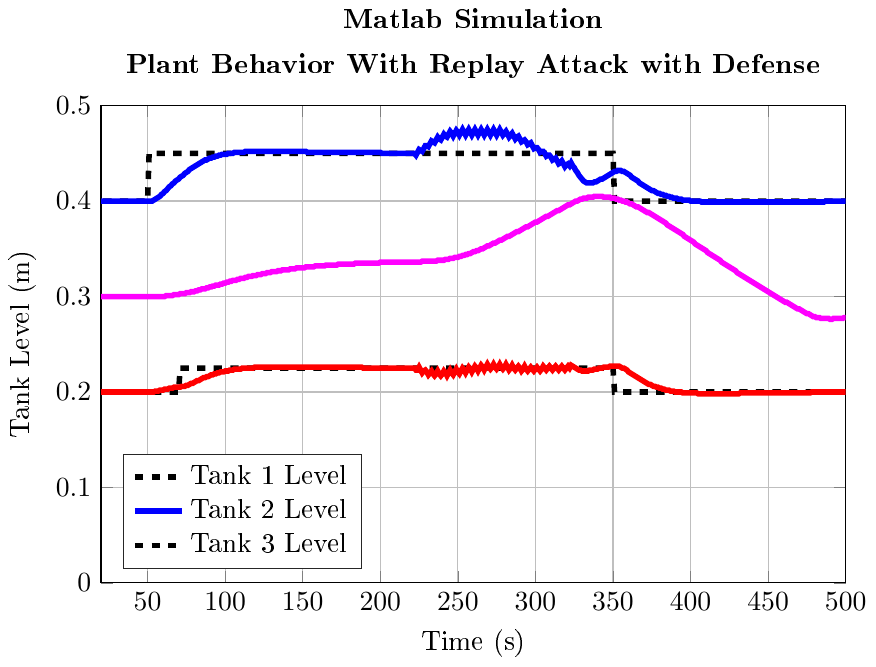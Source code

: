 % This file was created by matlab2tikz.
%
\documentclass[tikz]{standalone}
\usepackage[T1]{fontenc}
\usepackage[utf8]{inputenc}
\usepackage{pgfplots}
\usepackage{grffile}
\pgfplotsset{compat=newest}
\usetikzlibrary{plotmarks}
\usepgfplotslibrary{patchplots}
\usepackage{amsmath}

\begin{document}
\definecolor{mycolor1}{rgb}{1.0,0.0,1.0}%
%
\begin{tikzpicture}

\begin{axis}[%
width=0.78\columnwidth,
height=0.5\columnwidth,
at={(0\columnwidth,0\columnwidth)},
scale only axis,
xmin=20,
xmax=500,
xlabel={Time (s)},
xmajorgrids,
ymin=0,
ymax=0.5,
ylabel={Tank Level (m)},
ymajorgrids,
axis background/.style={fill=white},
title style={font=\bfseries,align=center},
title={Matlab Simulation\\[1ex]Plant Behavior With Replay Attack with Defense},
legend style={at={(0.03,0.03)},anchor=south west,legend cell align=left,align=left,draw=white!15!black}
]
\addplot [color=black,dashed,line width=2.0pt]
  table[row sep=crcr]{%
0	0.4\\
1	0.4\\
2	0.4\\
3	0.4\\
4	0.4\\
5	0.4\\
6	0.4\\
7	0.4\\
8	0.4\\
9	0.4\\
10	0.4\\
11	0.4\\
12	0.4\\
13	0.4\\
14	0.4\\
15	0.4\\
16	0.4\\
17	0.4\\
18	0.4\\
19	0.4\\
20	0.4\\
21	0.4\\
22	0.4\\
23	0.4\\
24	0.4\\
25	0.4\\
26	0.4\\
27	0.4\\
28	0.4\\
29	0.4\\
30	0.4\\
31	0.4\\
32	0.4\\
33	0.4\\
34	0.4\\
35	0.4\\
36	0.4\\
37	0.4\\
38	0.4\\
39	0.4\\
40	0.4\\
41	0.4\\
42	0.4\\
43	0.4\\
44	0.4\\
45	0.4\\
46	0.4\\
47	0.4\\
48	0.4\\
49	0.4\\
50	0.4\\
51	0.45\\
52	0.45\\
53	0.45\\
54	0.45\\
55	0.45\\
56	0.45\\
57	0.45\\
58	0.45\\
59	0.45\\
60	0.45\\
61	0.45\\
62	0.45\\
63	0.45\\
64	0.45\\
65	0.45\\
66	0.45\\
67	0.45\\
68	0.45\\
69	0.45\\
70	0.45\\
71	0.45\\
72	0.45\\
73	0.45\\
74	0.45\\
75	0.45\\
76	0.45\\
77	0.45\\
78	0.45\\
79	0.45\\
80	0.45\\
81	0.45\\
82	0.45\\
83	0.45\\
84	0.45\\
85	0.45\\
86	0.45\\
87	0.45\\
88	0.45\\
89	0.45\\
90	0.45\\
91	0.45\\
92	0.45\\
93	0.45\\
94	0.45\\
95	0.45\\
96	0.45\\
97	0.45\\
98	0.45\\
99	0.45\\
100	0.45\\
101	0.45\\
102	0.45\\
103	0.45\\
104	0.45\\
105	0.45\\
106	0.45\\
107	0.45\\
108	0.45\\
109	0.45\\
110	0.45\\
111	0.45\\
112	0.45\\
113	0.45\\
114	0.45\\
115	0.45\\
116	0.45\\
117	0.45\\
118	0.45\\
119	0.45\\
120	0.45\\
121	0.45\\
122	0.45\\
123	0.45\\
124	0.45\\
125	0.45\\
126	0.45\\
127	0.45\\
128	0.45\\
129	0.45\\
130	0.45\\
131	0.45\\
132	0.45\\
133	0.45\\
134	0.45\\
135	0.45\\
136	0.45\\
137	0.45\\
138	0.45\\
139	0.45\\
140	0.45\\
141	0.45\\
142	0.45\\
143	0.45\\
144	0.45\\
145	0.45\\
146	0.45\\
147	0.45\\
148	0.45\\
149	0.45\\
150	0.45\\
151	0.45\\
152	0.45\\
153	0.45\\
154	0.45\\
155	0.45\\
156	0.45\\
157	0.45\\
158	0.45\\
159	0.45\\
160	0.45\\
161	0.45\\
162	0.45\\
163	0.45\\
164	0.45\\
165	0.45\\
166	0.45\\
167	0.45\\
168	0.45\\
169	0.45\\
170	0.45\\
171	0.45\\
172	0.45\\
173	0.45\\
174	0.45\\
175	0.45\\
176	0.45\\
177	0.45\\
178	0.45\\
179	0.45\\
180	0.45\\
181	0.45\\
182	0.45\\
183	0.45\\
184	0.45\\
185	0.45\\
186	0.45\\
187	0.45\\
188	0.45\\
189	0.45\\
190	0.45\\
191	0.45\\
192	0.45\\
193	0.45\\
194	0.45\\
195	0.45\\
196	0.45\\
197	0.45\\
198	0.45\\
199	0.45\\
200	0.45\\
201	0.45\\
202	0.45\\
203	0.45\\
204	0.45\\
205	0.45\\
206	0.45\\
207	0.45\\
208	0.45\\
209	0.45\\
210	0.45\\
211	0.45\\
212	0.45\\
213	0.45\\
214	0.45\\
215	0.45\\
216	0.45\\
217	0.45\\
218	0.45\\
219	0.45\\
220	0.45\\
221	0.45\\
222	0.45\\
223	0.45\\
224	0.45\\
225	0.45\\
226	0.45\\
227	0.45\\
228	0.45\\
229	0.45\\
230	0.45\\
231	0.45\\
232	0.45\\
233	0.45\\
234	0.45\\
235	0.45\\
236	0.45\\
237	0.45\\
238	0.45\\
239	0.45\\
240	0.45\\
241	0.45\\
242	0.45\\
243	0.45\\
244	0.45\\
245	0.45\\
246	0.45\\
247	0.45\\
248	0.45\\
249	0.45\\
250	0.45\\
251	0.45\\
252	0.45\\
253	0.45\\
254	0.45\\
255	0.45\\
256	0.45\\
257	0.45\\
258	0.45\\
259	0.45\\
260	0.45\\
261	0.45\\
262	0.45\\
263	0.45\\
264	0.45\\
265	0.45\\
266	0.45\\
267	0.45\\
268	0.45\\
269	0.45\\
270	0.45\\
271	0.45\\
272	0.45\\
273	0.45\\
274	0.45\\
275	0.45\\
276	0.45\\
277	0.45\\
278	0.45\\
279	0.45\\
280	0.45\\
281	0.45\\
282	0.45\\
283	0.45\\
284	0.45\\
285	0.45\\
286	0.45\\
287	0.45\\
288	0.45\\
289	0.45\\
290	0.45\\
291	0.45\\
292	0.45\\
293	0.45\\
294	0.45\\
295	0.45\\
296	0.45\\
297	0.45\\
298	0.45\\
299	0.45\\
300	0.45\\
301	0.45\\
302	0.45\\
303	0.45\\
304	0.45\\
305	0.45\\
306	0.45\\
307	0.45\\
308	0.45\\
309	0.45\\
310	0.45\\
311	0.45\\
312	0.45\\
313	0.45\\
314	0.45\\
315	0.45\\
316	0.45\\
317	0.45\\
318	0.45\\
319	0.45\\
320	0.45\\
321	0.45\\
322	0.45\\
323	0.45\\
324	0.45\\
325	0.45\\
326	0.45\\
327	0.45\\
328	0.45\\
329	0.45\\
330	0.45\\
331	0.45\\
332	0.45\\
333	0.45\\
334	0.45\\
335	0.45\\
336	0.45\\
337	0.45\\
338	0.45\\
339	0.45\\
340	0.45\\
341	0.45\\
342	0.45\\
343	0.45\\
344	0.45\\
345	0.45\\
346	0.45\\
347	0.45\\
348	0.45\\
349	0.45\\
350	0.45\\
351	0.4\\
352	0.4\\
353	0.4\\
354	0.4\\
355	0.4\\
356	0.4\\
357	0.4\\
358	0.4\\
359	0.4\\
360	0.4\\
361	0.4\\
362	0.4\\
363	0.4\\
364	0.4\\
365	0.4\\
366	0.4\\
367	0.4\\
368	0.4\\
369	0.4\\
370	0.4\\
371	0.4\\
372	0.4\\
373	0.4\\
374	0.4\\
375	0.4\\
376	0.4\\
377	0.4\\
378	0.4\\
379	0.4\\
380	0.4\\
381	0.4\\
382	0.4\\
383	0.4\\
384	0.4\\
385	0.4\\
386	0.4\\
387	0.4\\
388	0.4\\
389	0.4\\
390	0.4\\
391	0.4\\
392	0.4\\
393	0.4\\
394	0.4\\
395	0.4\\
396	0.4\\
397	0.4\\
398	0.4\\
399	0.4\\
400	0.4\\
401	0.4\\
402	0.4\\
403	0.4\\
404	0.4\\
405	0.4\\
406	0.4\\
407	0.4\\
408	0.4\\
409	0.4\\
410	0.4\\
411	0.4\\
412	0.4\\
413	0.4\\
414	0.4\\
415	0.4\\
416	0.4\\
417	0.4\\
418	0.4\\
419	0.4\\
420	0.4\\
421	0.4\\
422	0.4\\
423	0.4\\
424	0.4\\
425	0.4\\
426	0.4\\
427	0.4\\
428	0.4\\
429	0.4\\
430	0.4\\
431	0.4\\
432	0.4\\
433	0.4\\
434	0.4\\
435	0.4\\
436	0.4\\
437	0.4\\
438	0.4\\
439	0.4\\
440	0.4\\
441	0.4\\
442	0.4\\
443	0.4\\
444	0.4\\
445	0.4\\
446	0.4\\
447	0.4\\
448	0.4\\
449	0.4\\
450	0.4\\
451	0.4\\
452	0.4\\
453	0.4\\
454	0.4\\
455	0.4\\
456	0.4\\
457	0.4\\
458	0.4\\
459	0.4\\
460	0.4\\
461	0.4\\
462	0.4\\
463	0.4\\
464	0.4\\
465	0.4\\
466	0.4\\
467	0.4\\
468	0.4\\
469	0.4\\
470	0.4\\
471	0.4\\
472	0.4\\
473	0.4\\
474	0.4\\
475	0.4\\
476	0.4\\
477	0.4\\
478	0.4\\
479	0.4\\
480	0.4\\
481	0.4\\
482	0.4\\
483	0.4\\
484	0.4\\
485	0.4\\
486	0.4\\
487	0.4\\
488	0.4\\
489	0.4\\
490	0.4\\
491	0.4\\
492	0.4\\
493	0.4\\
494	0.4\\
495	0.4\\
496	0.4\\
497	0.4\\
498	0.4\\
499	0.4\\
500	0.4\\
};
\addlegendentry{Tank 1 Level};

\addplot [color=blue,solid,line width=2.0pt]
  table[row sep=crcr]{%
0	0.4\\
1	0.4\\
2	0.4\\
3	0.4\\
4	0.4\\
5	0.4\\
6	0.4\\
7	0.4\\
8	0.4\\
9	0.4\\
10	0.4\\
11	0.4\\
12	0.4\\
13	0.4\\
14	0.4\\
15	0.4\\
16	0.4\\
17	0.4\\
18	0.4\\
19	0.4\\
20	0.4\\
21	0.4\\
22	0.4\\
23	0.4\\
24	0.4\\
25	0.4\\
26	0.4\\
27	0.4\\
28	0.4\\
29	0.4\\
30	0.4\\
31	0.4\\
32	0.4\\
33	0.4\\
34	0.4\\
35	0.4\\
36	0.4\\
37	0.4\\
38	0.4\\
39	0.4\\
40	0.4\\
41	0.4\\
42	0.4\\
43	0.4\\
44	0.4\\
45	0.4\\
46	0.4\\
47	0.4\\
48	0.4\\
49	0.4\\
50	0.4\\
51	0.4\\
52	0.4\\
53	0.4\\
54	0.401\\
55	0.402\\
56	0.403\\
57	0.404\\
58	0.405\\
59	0.407\\
60	0.408\\
61	0.41\\
62	0.411\\
63	0.413\\
64	0.415\\
65	0.416\\
66	0.418\\
67	0.419\\
68	0.421\\
69	0.422\\
70	0.423\\
71	0.425\\
72	0.426\\
73	0.427\\
74	0.429\\
75	0.43\\
76	0.431\\
77	0.433\\
78	0.434\\
79	0.435\\
80	0.436\\
81	0.437\\
82	0.438\\
83	0.439\\
84	0.44\\
85	0.441\\
86	0.442\\
87	0.443\\
88	0.443\\
89	0.444\\
90	0.445\\
91	0.445\\
92	0.446\\
93	0.446\\
94	0.447\\
95	0.447\\
96	0.448\\
97	0.448\\
98	0.449\\
99	0.449\\
100	0.449\\
101	0.449\\
102	0.45\\
103	0.45\\
104	0.45\\
105	0.45\\
106	0.451\\
107	0.451\\
108	0.451\\
109	0.451\\
110	0.451\\
111	0.451\\
112	0.451\\
113	0.452\\
114	0.452\\
115	0.452\\
116	0.452\\
117	0.452\\
118	0.452\\
119	0.452\\
120	0.452\\
121	0.452\\
122	0.452\\
123	0.452\\
124	0.452\\
125	0.452\\
126	0.452\\
127	0.452\\
128	0.452\\
129	0.452\\
130	0.452\\
131	0.452\\
132	0.452\\
133	0.452\\
134	0.452\\
135	0.452\\
136	0.452\\
137	0.452\\
138	0.452\\
139	0.452\\
140	0.452\\
141	0.452\\
142	0.452\\
143	0.452\\
144	0.452\\
145	0.452\\
146	0.452\\
147	0.452\\
148	0.452\\
149	0.452\\
150	0.452\\
151	0.452\\
152	0.452\\
153	0.451\\
154	0.451\\
155	0.451\\
156	0.451\\
157	0.451\\
158	0.451\\
159	0.451\\
160	0.451\\
161	0.451\\
162	0.451\\
163	0.451\\
164	0.451\\
165	0.451\\
166	0.451\\
167	0.451\\
168	0.451\\
169	0.451\\
170	0.451\\
171	0.451\\
172	0.451\\
173	0.451\\
174	0.451\\
175	0.451\\
176	0.451\\
177	0.451\\
178	0.451\\
179	0.451\\
180	0.451\\
181	0.451\\
182	0.451\\
183	0.451\\
184	0.451\\
185	0.451\\
186	0.451\\
187	0.451\\
188	0.451\\
189	0.451\\
190	0.451\\
191	0.451\\
192	0.451\\
193	0.451\\
194	0.451\\
195	0.451\\
196	0.451\\
197	0.451\\
198	0.451\\
199	0.451\\
200	0.451\\
201	0.45\\
202	0.45\\
203	0.45\\
204	0.45\\
205	0.45\\
206	0.45\\
207	0.45\\
208	0.45\\
209	0.45\\
210	0.45\\
211	0.45\\
212	0.45\\
213	0.45\\
214	0.45\\
215	0.45\\
216	0.45\\
217	0.45\\
218	0.45\\
219	0.45\\
220	0.45\\
221	0.45\\
222	0.45\\
223	0.448\\
224	0.451\\
225	0.454\\
226	0.453\\
227	0.452\\
228	0.455\\
229	0.458\\
230	0.458\\
231	0.457\\
232	0.46\\
233	0.463\\
234	0.462\\
235	0.461\\
236	0.464\\
237	0.467\\
238	0.465\\
239	0.464\\
240	0.467\\
241	0.47\\
242	0.468\\
243	0.467\\
244	0.47\\
245	0.473\\
246	0.471\\
247	0.468\\
248	0.471\\
249	0.474\\
250	0.472\\
251	0.469\\
252	0.472\\
253	0.475\\
254	0.472\\
255	0.469\\
256	0.472\\
257	0.475\\
258	0.472\\
259	0.469\\
260	0.472\\
261	0.475\\
262	0.472\\
263	0.469\\
264	0.472\\
265	0.475\\
266	0.472\\
267	0.469\\
268	0.472\\
269	0.475\\
270	0.472\\
271	0.469\\
272	0.472\\
273	0.475\\
274	0.472\\
275	0.469\\
276	0.472\\
277	0.475\\
278	0.472\\
279	0.469\\
280	0.471\\
281	0.473\\
282	0.47\\
283	0.467\\
284	0.469\\
285	0.471\\
286	0.468\\
287	0.465\\
288	0.467\\
289	0.468\\
290	0.465\\
291	0.462\\
292	0.463\\
293	0.464\\
294	0.462\\
295	0.459\\
296	0.46\\
297	0.461\\
298	0.458\\
299	0.455\\
300	0.456\\
301	0.456\\
302	0.454\\
303	0.451\\
304	0.452\\
305	0.452\\
306	0.45\\
307	0.447\\
308	0.448\\
309	0.448\\
310	0.446\\
311	0.443\\
312	0.444\\
313	0.445\\
314	0.442\\
315	0.439\\
316	0.44\\
317	0.442\\
318	0.439\\
319	0.436\\
320	0.438\\
321	0.439\\
322	0.437\\
323	0.44\\
324	0.437\\
325	0.435\\
326	0.432\\
327	0.43\\
328	0.427\\
329	0.425\\
330	0.423\\
331	0.421\\
332	0.42\\
333	0.419\\
334	0.419\\
335	0.419\\
336	0.419\\
337	0.419\\
338	0.42\\
339	0.42\\
340	0.421\\
341	0.422\\
342	0.423\\
343	0.423\\
344	0.424\\
345	0.425\\
346	0.426\\
347	0.427\\
348	0.428\\
349	0.429\\
350	0.43\\
351	0.431\\
352	0.431\\
353	0.432\\
354	0.432\\
355	0.432\\
356	0.431\\
357	0.431\\
358	0.43\\
359	0.429\\
360	0.428\\
361	0.427\\
362	0.425\\
363	0.424\\
364	0.423\\
365	0.422\\
366	0.421\\
367	0.419\\
368	0.418\\
369	0.417\\
370	0.416\\
371	0.415\\
372	0.414\\
373	0.413\\
374	0.412\\
375	0.411\\
376	0.411\\
377	0.41\\
378	0.409\\
379	0.408\\
380	0.408\\
381	0.407\\
382	0.407\\
383	0.406\\
384	0.406\\
385	0.405\\
386	0.405\\
387	0.404\\
388	0.404\\
389	0.403\\
390	0.403\\
391	0.403\\
392	0.402\\
393	0.402\\
394	0.402\\
395	0.401\\
396	0.401\\
397	0.401\\
398	0.401\\
399	0.401\\
400	0.4\\
401	0.4\\
402	0.4\\
403	0.4\\
404	0.4\\
405	0.4\\
406	0.4\\
407	0.399\\
408	0.399\\
409	0.399\\
410	0.399\\
411	0.399\\
412	0.399\\
413	0.399\\
414	0.399\\
415	0.399\\
416	0.399\\
417	0.399\\
418	0.399\\
419	0.399\\
420	0.399\\
421	0.399\\
422	0.399\\
423	0.399\\
424	0.399\\
425	0.399\\
426	0.399\\
427	0.399\\
428	0.399\\
429	0.399\\
430	0.399\\
431	0.399\\
432	0.399\\
433	0.399\\
434	0.399\\
435	0.399\\
436	0.399\\
437	0.399\\
438	0.399\\
439	0.399\\
440	0.399\\
441	0.399\\
442	0.399\\
443	0.399\\
444	0.399\\
445	0.399\\
446	0.399\\
447	0.399\\
448	0.399\\
449	0.399\\
450	0.399\\
451	0.399\\
452	0.399\\
453	0.399\\
454	0.399\\
455	0.399\\
456	0.399\\
457	0.399\\
458	0.399\\
459	0.399\\
460	0.399\\
461	0.399\\
462	0.399\\
463	0.399\\
464	0.399\\
465	0.399\\
466	0.399\\
467	0.399\\
468	0.399\\
469	0.399\\
470	0.399\\
471	0.399\\
472	0.399\\
473	0.399\\
474	0.399\\
475	0.399\\
476	0.399\\
477	0.399\\
478	0.399\\
479	0.399\\
480	0.399\\
481	0.399\\
482	0.399\\
483	0.399\\
484	0.399\\
485	0.399\\
486	0.399\\
487	0.4\\
488	0.4\\
489	0.4\\
490	0.4\\
491	0.4\\
492	0.4\\
493	0.4\\
494	0.4\\
495	0.4\\
496	0.4\\
497	0.4\\
498	0.4\\
499	0.4\\
500	0.4\\
};
\addlegendentry{Tank 2 Level};

\addplot [color=black,dashed,line width=2.0pt]
  table[row sep=crcr]{%
0	0.2\\
1	0.2\\
2	0.2\\
3	0.2\\
4	0.2\\
5	0.2\\
6	0.2\\
7	0.2\\
8	0.2\\
9	0.2\\
10	0.2\\
11	0.2\\
12	0.2\\
13	0.2\\
14	0.2\\
15	0.2\\
16	0.2\\
17	0.2\\
18	0.2\\
19	0.2\\
20	0.2\\
21	0.2\\
22	0.2\\
23	0.2\\
24	0.2\\
25	0.2\\
26	0.2\\
27	0.2\\
28	0.2\\
29	0.2\\
30	0.2\\
31	0.2\\
32	0.2\\
33	0.2\\
34	0.2\\
35	0.2\\
36	0.2\\
37	0.2\\
38	0.2\\
39	0.2\\
40	0.2\\
41	0.2\\
42	0.2\\
43	0.2\\
44	0.2\\
45	0.2\\
46	0.2\\
47	0.2\\
48	0.2\\
49	0.2\\
50	0.2\\
51	0.2\\
52	0.2\\
53	0.2\\
54	0.2\\
55	0.2\\
56	0.2\\
57	0.2\\
58	0.2\\
59	0.2\\
60	0.2\\
61	0.2\\
62	0.2\\
63	0.2\\
64	0.2\\
65	0.2\\
66	0.2\\
67	0.2\\
68	0.2\\
69	0.2\\
70	0.2\\
71	0.225\\
72	0.225\\
73	0.225\\
74	0.225\\
75	0.225\\
76	0.225\\
77	0.225\\
78	0.225\\
79	0.225\\
80	0.225\\
81	0.225\\
82	0.225\\
83	0.225\\
84	0.225\\
85	0.225\\
86	0.225\\
87	0.225\\
88	0.225\\
89	0.225\\
90	0.225\\
91	0.225\\
92	0.225\\
93	0.225\\
94	0.225\\
95	0.225\\
96	0.225\\
97	0.225\\
98	0.225\\
99	0.225\\
100	0.225\\
101	0.225\\
102	0.225\\
103	0.225\\
104	0.225\\
105	0.225\\
106	0.225\\
107	0.225\\
108	0.225\\
109	0.225\\
110	0.225\\
111	0.225\\
112	0.225\\
113	0.225\\
114	0.225\\
115	0.225\\
116	0.225\\
117	0.225\\
118	0.225\\
119	0.225\\
120	0.225\\
121	0.225\\
122	0.225\\
123	0.225\\
124	0.225\\
125	0.225\\
126	0.225\\
127	0.225\\
128	0.225\\
129	0.225\\
130	0.225\\
131	0.225\\
132	0.225\\
133	0.225\\
134	0.225\\
135	0.225\\
136	0.225\\
137	0.225\\
138	0.225\\
139	0.225\\
140	0.225\\
141	0.225\\
142	0.225\\
143	0.225\\
144	0.225\\
145	0.225\\
146	0.225\\
147	0.225\\
148	0.225\\
149	0.225\\
150	0.225\\
151	0.225\\
152	0.225\\
153	0.225\\
154	0.225\\
155	0.225\\
156	0.225\\
157	0.225\\
158	0.225\\
159	0.225\\
160	0.225\\
161	0.225\\
162	0.225\\
163	0.225\\
164	0.225\\
165	0.225\\
166	0.225\\
167	0.225\\
168	0.225\\
169	0.225\\
170	0.225\\
171	0.225\\
172	0.225\\
173	0.225\\
174	0.225\\
175	0.225\\
176	0.225\\
177	0.225\\
178	0.225\\
179	0.225\\
180	0.225\\
181	0.225\\
182	0.225\\
183	0.225\\
184	0.225\\
185	0.225\\
186	0.225\\
187	0.225\\
188	0.225\\
189	0.225\\
190	0.225\\
191	0.225\\
192	0.225\\
193	0.225\\
194	0.225\\
195	0.225\\
196	0.225\\
197	0.225\\
198	0.225\\
199	0.225\\
200	0.225\\
201	0.225\\
202	0.225\\
203	0.225\\
204	0.225\\
205	0.225\\
206	0.225\\
207	0.225\\
208	0.225\\
209	0.225\\
210	0.225\\
211	0.225\\
212	0.225\\
213	0.225\\
214	0.225\\
215	0.225\\
216	0.225\\
217	0.225\\
218	0.225\\
219	0.225\\
220	0.225\\
221	0.225\\
222	0.225\\
223	0.225\\
224	0.225\\
225	0.225\\
226	0.225\\
227	0.225\\
228	0.225\\
229	0.225\\
230	0.225\\
231	0.225\\
232	0.225\\
233	0.225\\
234	0.225\\
235	0.225\\
236	0.225\\
237	0.225\\
238	0.225\\
239	0.225\\
240	0.225\\
241	0.225\\
242	0.225\\
243	0.225\\
244	0.225\\
245	0.225\\
246	0.225\\
247	0.225\\
248	0.225\\
249	0.225\\
250	0.225\\
251	0.225\\
252	0.225\\
253	0.225\\
254	0.225\\
255	0.225\\
256	0.225\\
257	0.225\\
258	0.225\\
259	0.225\\
260	0.225\\
261	0.225\\
262	0.225\\
263	0.225\\
264	0.225\\
265	0.225\\
266	0.225\\
267	0.225\\
268	0.225\\
269	0.225\\
270	0.225\\
271	0.225\\
272	0.225\\
273	0.225\\
274	0.225\\
275	0.225\\
276	0.225\\
277	0.225\\
278	0.225\\
279	0.225\\
280	0.225\\
281	0.225\\
282	0.225\\
283	0.225\\
284	0.225\\
285	0.225\\
286	0.225\\
287	0.225\\
288	0.225\\
289	0.225\\
290	0.225\\
291	0.225\\
292	0.225\\
293	0.225\\
294	0.225\\
295	0.225\\
296	0.225\\
297	0.225\\
298	0.225\\
299	0.225\\
300	0.225\\
301	0.225\\
302	0.225\\
303	0.225\\
304	0.225\\
305	0.225\\
306	0.225\\
307	0.225\\
308	0.225\\
309	0.225\\
310	0.225\\
311	0.225\\
312	0.225\\
313	0.225\\
314	0.225\\
315	0.225\\
316	0.225\\
317	0.225\\
318	0.225\\
319	0.225\\
320	0.225\\
321	0.225\\
322	0.225\\
323	0.225\\
324	0.225\\
325	0.225\\
326	0.225\\
327	0.225\\
328	0.225\\
329	0.225\\
330	0.225\\
331	0.225\\
332	0.225\\
333	0.225\\
334	0.225\\
335	0.225\\
336	0.225\\
337	0.225\\
338	0.225\\
339	0.225\\
340	0.225\\
341	0.225\\
342	0.225\\
343	0.225\\
344	0.225\\
345	0.225\\
346	0.225\\
347	0.225\\
348	0.225\\
349	0.225\\
350	0.225\\
351	0.2\\
352	0.2\\
353	0.2\\
354	0.2\\
355	0.2\\
356	0.2\\
357	0.2\\
358	0.2\\
359	0.2\\
360	0.2\\
361	0.2\\
362	0.2\\
363	0.2\\
364	0.2\\
365	0.2\\
366	0.2\\
367	0.2\\
368	0.2\\
369	0.2\\
370	0.2\\
371	0.2\\
372	0.2\\
373	0.2\\
374	0.2\\
375	0.2\\
376	0.2\\
377	0.2\\
378	0.2\\
379	0.2\\
380	0.2\\
381	0.2\\
382	0.2\\
383	0.2\\
384	0.2\\
385	0.2\\
386	0.2\\
387	0.2\\
388	0.2\\
389	0.2\\
390	0.2\\
391	0.2\\
392	0.2\\
393	0.2\\
394	0.2\\
395	0.2\\
396	0.2\\
397	0.2\\
398	0.2\\
399	0.2\\
400	0.2\\
401	0.2\\
402	0.2\\
403	0.2\\
404	0.2\\
405	0.2\\
406	0.2\\
407	0.2\\
408	0.2\\
409	0.2\\
410	0.2\\
411	0.2\\
412	0.2\\
413	0.2\\
414	0.2\\
415	0.2\\
416	0.2\\
417	0.2\\
418	0.2\\
419	0.2\\
420	0.2\\
421	0.2\\
422	0.2\\
423	0.2\\
424	0.2\\
425	0.2\\
426	0.2\\
427	0.2\\
428	0.2\\
429	0.2\\
430	0.2\\
431	0.2\\
432	0.2\\
433	0.2\\
434	0.2\\
435	0.2\\
436	0.2\\
437	0.2\\
438	0.2\\
439	0.2\\
440	0.2\\
441	0.2\\
442	0.2\\
443	0.2\\
444	0.2\\
445	0.2\\
446	0.2\\
447	0.2\\
448	0.2\\
449	0.2\\
450	0.2\\
451	0.2\\
452	0.2\\
453	0.2\\
454	0.2\\
455	0.2\\
456	0.2\\
457	0.2\\
458	0.2\\
459	0.2\\
460	0.2\\
461	0.2\\
462	0.2\\
463	0.2\\
464	0.2\\
465	0.2\\
466	0.2\\
467	0.2\\
468	0.2\\
469	0.2\\
470	0.2\\
471	0.2\\
472	0.2\\
473	0.2\\
474	0.2\\
475	0.2\\
476	0.2\\
477	0.2\\
478	0.2\\
479	0.2\\
480	0.2\\
481	0.2\\
482	0.2\\
483	0.2\\
484	0.2\\
485	0.2\\
486	0.2\\
487	0.2\\
488	0.2\\
489	0.2\\
490	0.2\\
491	0.2\\
492	0.2\\
493	0.2\\
494	0.2\\
495	0.2\\
496	0.2\\
497	0.2\\
498	0.2\\
499	0.2\\
500	0.2\\
};
\addlegendentry{Tank 3 Level};

\addplot [color=red,solid,line width=2.0pt,forget plot]
  table[row sep=crcr]{%
0	0.2\\
1	0.2\\
2	0.2\\
3	0.2\\
4	0.2\\
5	0.2\\
6	0.2\\
7	0.2\\
8	0.2\\
9	0.2\\
10	0.2\\
11	0.2\\
12	0.2\\
13	0.2\\
14	0.2\\
15	0.2\\
16	0.2\\
17	0.2\\
18	0.2\\
19	0.2\\
20	0.2\\
21	0.2\\
22	0.2\\
23	0.2\\
24	0.2\\
25	0.2\\
26	0.2\\
27	0.2\\
28	0.2\\
29	0.2\\
30	0.2\\
31	0.2\\
32	0.2\\
33	0.2\\
34	0.2\\
35	0.2\\
36	0.2\\
37	0.2\\
38	0.2\\
39	0.2\\
40	0.2\\
41	0.2\\
42	0.2\\
43	0.2\\
44	0.2\\
45	0.2\\
46	0.2\\
47	0.2\\
48	0.2\\
49	0.2\\
50	0.2\\
51	0.2\\
52	0.2\\
53	0.2\\
54	0.2\\
55	0.201\\
56	0.201\\
57	0.201\\
58	0.202\\
59	0.202\\
60	0.202\\
61	0.203\\
62	0.203\\
63	0.203\\
64	0.204\\
65	0.204\\
66	0.204\\
67	0.205\\
68	0.205\\
69	0.205\\
70	0.205\\
71	0.205\\
72	0.206\\
73	0.206\\
74	0.206\\
75	0.207\\
76	0.207\\
77	0.208\\
78	0.209\\
79	0.209\\
80	0.21\\
81	0.211\\
82	0.212\\
83	0.212\\
84	0.213\\
85	0.214\\
86	0.215\\
87	0.215\\
88	0.216\\
89	0.216\\
90	0.217\\
91	0.218\\
92	0.218\\
93	0.219\\
94	0.219\\
95	0.22\\
96	0.22\\
97	0.221\\
98	0.221\\
99	0.221\\
100	0.222\\
101	0.222\\
102	0.222\\
103	0.223\\
104	0.223\\
105	0.223\\
106	0.224\\
107	0.224\\
108	0.224\\
109	0.224\\
110	0.224\\
111	0.225\\
112	0.225\\
113	0.225\\
114	0.225\\
115	0.225\\
116	0.225\\
117	0.225\\
118	0.225\\
119	0.226\\
120	0.226\\
121	0.226\\
122	0.226\\
123	0.226\\
124	0.226\\
125	0.226\\
126	0.226\\
127	0.226\\
128	0.226\\
129	0.226\\
130	0.226\\
131	0.226\\
132	0.226\\
133	0.226\\
134	0.226\\
135	0.226\\
136	0.226\\
137	0.226\\
138	0.226\\
139	0.226\\
140	0.226\\
141	0.226\\
142	0.226\\
143	0.226\\
144	0.226\\
145	0.226\\
146	0.226\\
147	0.226\\
148	0.226\\
149	0.226\\
150	0.226\\
151	0.226\\
152	0.226\\
153	0.226\\
154	0.226\\
155	0.226\\
156	0.226\\
157	0.226\\
158	0.226\\
159	0.226\\
160	0.226\\
161	0.226\\
162	0.226\\
163	0.226\\
164	0.226\\
165	0.226\\
166	0.226\\
167	0.226\\
168	0.226\\
169	0.226\\
170	0.226\\
171	0.226\\
172	0.226\\
173	0.226\\
174	0.226\\
175	0.226\\
176	0.226\\
177	0.226\\
178	0.226\\
179	0.226\\
180	0.226\\
181	0.226\\
182	0.226\\
183	0.226\\
184	0.226\\
185	0.226\\
186	0.226\\
187	0.226\\
188	0.226\\
189	0.225\\
190	0.225\\
191	0.225\\
192	0.225\\
193	0.225\\
194	0.225\\
195	0.225\\
196	0.225\\
197	0.225\\
198	0.225\\
199	0.225\\
200	0.225\\
201	0.225\\
202	0.225\\
203	0.225\\
204	0.225\\
205	0.225\\
206	0.225\\
207	0.225\\
208	0.225\\
209	0.225\\
210	0.225\\
211	0.225\\
212	0.225\\
213	0.225\\
214	0.225\\
215	0.225\\
216	0.225\\
217	0.225\\
218	0.225\\
219	0.225\\
220	0.225\\
221	0.225\\
222	0.225\\
223	0.223\\
224	0.223\\
225	0.226\\
226	0.223\\
227	0.22\\
228	0.222\\
229	0.223\\
230	0.221\\
231	0.218\\
232	0.22\\
233	0.222\\
234	0.219\\
235	0.217\\
236	0.219\\
237	0.222\\
238	0.219\\
239	0.217\\
240	0.219\\
241	0.222\\
242	0.22\\
243	0.217\\
244	0.22\\
245	0.223\\
246	0.22\\
247	0.218\\
248	0.221\\
249	0.224\\
250	0.221\\
251	0.219\\
252	0.222\\
253	0.225\\
254	0.223\\
255	0.22\\
256	0.223\\
257	0.226\\
258	0.224\\
259	0.221\\
260	0.224\\
261	0.227\\
262	0.225\\
263	0.222\\
264	0.225\\
265	0.228\\
266	0.226\\
267	0.223\\
268	0.226\\
269	0.229\\
270	0.226\\
271	0.224\\
272	0.226\\
273	0.229\\
274	0.226\\
275	0.224\\
276	0.226\\
277	0.229\\
278	0.226\\
279	0.224\\
280	0.226\\
281	0.229\\
282	0.226\\
283	0.223\\
284	0.225\\
285	0.228\\
286	0.225\\
287	0.223\\
288	0.225\\
289	0.227\\
290	0.225\\
291	0.222\\
292	0.224\\
293	0.227\\
294	0.224\\
295	0.222\\
296	0.224\\
297	0.226\\
298	0.224\\
299	0.222\\
300	0.224\\
301	0.226\\
302	0.224\\
303	0.222\\
304	0.224\\
305	0.227\\
306	0.225\\
307	0.223\\
308	0.225\\
309	0.227\\
310	0.225\\
311	0.223\\
312	0.225\\
313	0.227\\
314	0.225\\
315	0.223\\
316	0.225\\
317	0.227\\
318	0.225\\
319	0.223\\
320	0.225\\
321	0.227\\
322	0.225\\
323	0.228\\
324	0.227\\
325	0.226\\
326	0.225\\
327	0.224\\
328	0.223\\
329	0.223\\
330	0.222\\
331	0.222\\
332	0.222\\
333	0.222\\
334	0.222\\
335	0.223\\
336	0.223\\
337	0.223\\
338	0.224\\
339	0.224\\
340	0.224\\
341	0.225\\
342	0.225\\
343	0.225\\
344	0.226\\
345	0.226\\
346	0.226\\
347	0.226\\
348	0.227\\
349	0.227\\
350	0.227\\
351	0.227\\
352	0.227\\
353	0.227\\
354	0.227\\
355	0.226\\
356	0.225\\
357	0.225\\
358	0.224\\
359	0.223\\
360	0.221\\
361	0.22\\
362	0.219\\
363	0.218\\
364	0.217\\
365	0.216\\
366	0.215\\
367	0.214\\
368	0.213\\
369	0.212\\
370	0.211\\
371	0.21\\
372	0.209\\
373	0.208\\
374	0.208\\
375	0.207\\
376	0.206\\
377	0.206\\
378	0.205\\
379	0.205\\
380	0.204\\
381	0.204\\
382	0.203\\
383	0.203\\
384	0.202\\
385	0.202\\
386	0.202\\
387	0.201\\
388	0.201\\
389	0.201\\
390	0.2\\
391	0.2\\
392	0.2\\
393	0.2\\
394	0.2\\
395	0.199\\
396	0.199\\
397	0.199\\
398	0.199\\
399	0.199\\
400	0.199\\
401	0.199\\
402	0.199\\
403	0.199\\
404	0.199\\
405	0.198\\
406	0.198\\
407	0.198\\
408	0.198\\
409	0.198\\
410	0.198\\
411	0.198\\
412	0.198\\
413	0.198\\
414	0.198\\
415	0.198\\
416	0.198\\
417	0.198\\
418	0.198\\
419	0.198\\
420	0.198\\
421	0.198\\
422	0.198\\
423	0.198\\
424	0.198\\
425	0.198\\
426	0.198\\
427	0.198\\
428	0.198\\
429	0.198\\
430	0.198\\
431	0.198\\
432	0.199\\
433	0.199\\
434	0.199\\
435	0.199\\
436	0.199\\
437	0.199\\
438	0.199\\
439	0.199\\
440	0.199\\
441	0.199\\
442	0.199\\
443	0.199\\
444	0.199\\
445	0.199\\
446	0.199\\
447	0.199\\
448	0.199\\
449	0.199\\
450	0.199\\
451	0.199\\
452	0.199\\
453	0.199\\
454	0.199\\
455	0.199\\
456	0.199\\
457	0.199\\
458	0.199\\
459	0.199\\
460	0.199\\
461	0.199\\
462	0.199\\
463	0.199\\
464	0.199\\
465	0.199\\
466	0.199\\
467	0.199\\
468	0.199\\
469	0.199\\
470	0.199\\
471	0.199\\
472	0.199\\
473	0.199\\
474	0.199\\
475	0.199\\
476	0.199\\
477	0.199\\
478	0.2\\
479	0.2\\
480	0.2\\
481	0.2\\
482	0.2\\
483	0.2\\
484	0.2\\
485	0.2\\
486	0.2\\
487	0.2\\
488	0.2\\
489	0.2\\
490	0.2\\
491	0.2\\
492	0.2\\
493	0.2\\
494	0.2\\
495	0.2\\
496	0.2\\
497	0.2\\
498	0.2\\
499	0.2\\
500	0.2\\
};
\addplot [color=mycolor1,solid,line width=2.0pt,forget plot]
  table[row sep=crcr]{%
0	0.3\\
1	0.3\\
2	0.3\\
3	0.3\\
4	0.3\\
5	0.3\\
6	0.3\\
7	0.3\\
8	0.3\\
9	0.3\\
10	0.3\\
11	0.3\\
12	0.3\\
13	0.3\\
14	0.3\\
15	0.3\\
16	0.3\\
17	0.3\\
18	0.3\\
19	0.3\\
20	0.3\\
21	0.3\\
22	0.3\\
23	0.3\\
24	0.3\\
25	0.3\\
26	0.3\\
27	0.3\\
28	0.3\\
29	0.3\\
30	0.3\\
31	0.3\\
32	0.3\\
33	0.3\\
34	0.3\\
35	0.3\\
36	0.3\\
37	0.3\\
38	0.3\\
39	0.3\\
40	0.3\\
41	0.3\\
42	0.3\\
43	0.3\\
44	0.3\\
45	0.3\\
46	0.3\\
47	0.3\\
48	0.3\\
49	0.3\\
50	0.3\\
51	0.3\\
52	0.3\\
53	0.3\\
54	0.3\\
55	0.3\\
56	0.3\\
57	0.3\\
58	0.3\\
59	0.3\\
60	0.3\\
61	0.3\\
62	0.301\\
63	0.301\\
64	0.301\\
65	0.301\\
66	0.301\\
67	0.302\\
68	0.302\\
69	0.302\\
70	0.302\\
71	0.303\\
72	0.303\\
73	0.303\\
74	0.303\\
75	0.304\\
76	0.304\\
77	0.304\\
78	0.305\\
79	0.305\\
80	0.305\\
81	0.306\\
82	0.306\\
83	0.307\\
84	0.307\\
85	0.308\\
86	0.308\\
87	0.308\\
88	0.309\\
89	0.309\\
90	0.31\\
91	0.31\\
92	0.311\\
93	0.311\\
94	0.312\\
95	0.312\\
96	0.312\\
97	0.313\\
98	0.313\\
99	0.314\\
100	0.314\\
101	0.315\\
102	0.315\\
103	0.316\\
104	0.316\\
105	0.317\\
106	0.317\\
107	0.317\\
108	0.318\\
109	0.318\\
110	0.319\\
111	0.319\\
112	0.319\\
113	0.32\\
114	0.32\\
115	0.321\\
116	0.321\\
117	0.321\\
118	0.322\\
119	0.322\\
120	0.322\\
121	0.323\\
122	0.323\\
123	0.323\\
124	0.324\\
125	0.324\\
126	0.324\\
127	0.325\\
128	0.325\\
129	0.325\\
130	0.326\\
131	0.326\\
132	0.326\\
133	0.326\\
134	0.327\\
135	0.327\\
136	0.327\\
137	0.328\\
138	0.328\\
139	0.328\\
140	0.328\\
141	0.328\\
142	0.329\\
143	0.329\\
144	0.329\\
145	0.329\\
146	0.33\\
147	0.33\\
148	0.33\\
149	0.33\\
150	0.33\\
151	0.33\\
152	0.331\\
153	0.331\\
154	0.331\\
155	0.331\\
156	0.331\\
157	0.331\\
158	0.332\\
159	0.332\\
160	0.332\\
161	0.332\\
162	0.332\\
163	0.332\\
164	0.332\\
165	0.333\\
166	0.333\\
167	0.333\\
168	0.333\\
169	0.333\\
170	0.333\\
171	0.333\\
172	0.333\\
173	0.334\\
174	0.334\\
175	0.334\\
176	0.334\\
177	0.334\\
178	0.334\\
179	0.334\\
180	0.334\\
181	0.334\\
182	0.334\\
183	0.334\\
184	0.335\\
185	0.335\\
186	0.335\\
187	0.335\\
188	0.335\\
189	0.335\\
190	0.335\\
191	0.335\\
192	0.335\\
193	0.335\\
194	0.335\\
195	0.335\\
196	0.335\\
197	0.335\\
198	0.335\\
199	0.335\\
200	0.336\\
201	0.336\\
202	0.336\\
203	0.336\\
204	0.336\\
205	0.336\\
206	0.336\\
207	0.336\\
208	0.336\\
209	0.336\\
210	0.336\\
211	0.336\\
212	0.336\\
213	0.336\\
214	0.336\\
215	0.336\\
216	0.336\\
217	0.336\\
218	0.336\\
219	0.336\\
220	0.336\\
221	0.336\\
222	0.336\\
223	0.336\\
224	0.336\\
225	0.336\\
226	0.336\\
227	0.337\\
228	0.337\\
229	0.337\\
230	0.337\\
231	0.337\\
232	0.337\\
233	0.337\\
234	0.337\\
235	0.337\\
236	0.337\\
237	0.338\\
238	0.338\\
239	0.338\\
240	0.338\\
241	0.338\\
242	0.339\\
243	0.339\\
244	0.339\\
245	0.34\\
246	0.34\\
247	0.34\\
248	0.341\\
249	0.341\\
250	0.341\\
251	0.342\\
252	0.342\\
253	0.343\\
254	0.343\\
255	0.344\\
256	0.344\\
257	0.345\\
258	0.345\\
259	0.346\\
260	0.347\\
261	0.347\\
262	0.348\\
263	0.348\\
264	0.349\\
265	0.35\\
266	0.35\\
267	0.351\\
268	0.352\\
269	0.353\\
270	0.353\\
271	0.354\\
272	0.355\\
273	0.356\\
274	0.356\\
275	0.357\\
276	0.358\\
277	0.359\\
278	0.359\\
279	0.36\\
280	0.361\\
281	0.362\\
282	0.363\\
283	0.363\\
284	0.364\\
285	0.365\\
286	0.366\\
287	0.367\\
288	0.368\\
289	0.368\\
290	0.369\\
291	0.37\\
292	0.371\\
293	0.372\\
294	0.373\\
295	0.373\\
296	0.374\\
297	0.375\\
298	0.376\\
299	0.377\\
300	0.378\\
301	0.378\\
302	0.379\\
303	0.38\\
304	0.381\\
305	0.382\\
306	0.383\\
307	0.384\\
308	0.384\\
309	0.385\\
310	0.386\\
311	0.387\\
312	0.388\\
313	0.389\\
314	0.39\\
315	0.39\\
316	0.391\\
317	0.392\\
318	0.393\\
319	0.394\\
320	0.395\\
321	0.396\\
322	0.396\\
323	0.397\\
324	0.398\\
325	0.399\\
326	0.4\\
327	0.4\\
328	0.401\\
329	0.402\\
330	0.402\\
331	0.403\\
332	0.403\\
333	0.403\\
334	0.404\\
335	0.404\\
336	0.404\\
337	0.404\\
338	0.405\\
339	0.405\\
340	0.405\\
341	0.405\\
342	0.405\\
343	0.405\\
344	0.404\\
345	0.404\\
346	0.404\\
347	0.404\\
348	0.404\\
349	0.403\\
350	0.403\\
351	0.403\\
352	0.402\\
353	0.402\\
354	0.401\\
355	0.401\\
356	0.4\\
357	0.4\\
358	0.399\\
359	0.399\\
360	0.398\\
361	0.397\\
362	0.397\\
363	0.396\\
364	0.395\\
365	0.394\\
366	0.394\\
367	0.393\\
368	0.392\\
369	0.391\\
370	0.39\\
371	0.389\\
372	0.388\\
373	0.388\\
374	0.387\\
375	0.386\\
376	0.385\\
377	0.384\\
378	0.383\\
379	0.382\\
380	0.381\\
381	0.38\\
382	0.379\\
383	0.378\\
384	0.377\\
385	0.375\\
386	0.374\\
387	0.373\\
388	0.372\\
389	0.371\\
390	0.37\\
391	0.369\\
392	0.368\\
393	0.367\\
394	0.366\\
395	0.365\\
396	0.363\\
397	0.362\\
398	0.361\\
399	0.36\\
400	0.359\\
401	0.358\\
402	0.357\\
403	0.355\\
404	0.354\\
405	0.353\\
406	0.352\\
407	0.351\\
408	0.35\\
409	0.349\\
410	0.348\\
411	0.346\\
412	0.345\\
413	0.344\\
414	0.343\\
415	0.342\\
416	0.341\\
417	0.34\\
418	0.339\\
419	0.338\\
420	0.336\\
421	0.335\\
422	0.334\\
423	0.333\\
424	0.332\\
425	0.331\\
426	0.33\\
427	0.329\\
428	0.328\\
429	0.327\\
430	0.325\\
431	0.324\\
432	0.323\\
433	0.322\\
434	0.321\\
435	0.32\\
436	0.319\\
437	0.318\\
438	0.317\\
439	0.316\\
440	0.315\\
441	0.314\\
442	0.313\\
443	0.312\\
444	0.311\\
445	0.31\\
446	0.309\\
447	0.308\\
448	0.307\\
449	0.306\\
450	0.305\\
451	0.304\\
452	0.303\\
453	0.302\\
454	0.301\\
455	0.3\\
456	0.299\\
457	0.298\\
458	0.297\\
459	0.296\\
460	0.295\\
461	0.294\\
462	0.294\\
463	0.293\\
464	0.292\\
465	0.291\\
466	0.29\\
467	0.289\\
468	0.288\\
469	0.287\\
470	0.287\\
471	0.286\\
472	0.285\\
473	0.284\\
474	0.283\\
475	0.282\\
476	0.282\\
477	0.281\\
478	0.28\\
479	0.279\\
480	0.279\\
481	0.278\\
482	0.278\\
483	0.278\\
484	0.277\\
485	0.277\\
486	0.277\\
487	0.277\\
488	0.277\\
489	0.277\\
490	0.276\\
491	0.276\\
492	0.277\\
493	0.277\\
494	0.277\\
495	0.277\\
496	0.277\\
497	0.277\\
498	0.277\\
499	0.278\\
500	0.278\\
};
\end{axis}
\end{tikzpicture}%
\end{document}
